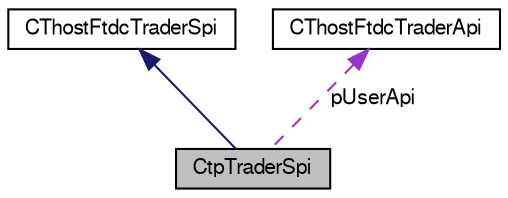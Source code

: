 digraph "CtpTraderSpi"
{
  bgcolor="transparent";
  edge [fontname="FreeSans",fontsize="10",labelfontname="FreeSans",labelfontsize="10"];
  node [fontname="FreeSans",fontsize="10",shape=record];
  Node1 [label="CtpTraderSpi",height=0.2,width=0.4,color="black", fillcolor="grey75", style="filled" fontcolor="black"];
  Node2 -> Node1 [dir="back",color="midnightblue",fontsize="10",style="solid",fontname="FreeSans"];
  Node2 [label="CThostFtdcTraderSpi",height=0.2,width=0.4,color="black",URL="$db/de4/classCThostFtdcTraderSpi.html"];
  Node3 -> Node1 [dir="back",color="darkorchid3",fontsize="10",style="dashed",label=" pUserApi" ,fontname="FreeSans"];
  Node3 [label="CThostFtdcTraderApi",height=0.2,width=0.4,color="black",URL="$d1/db0/classCThostFtdcTraderApi.html"];
}
